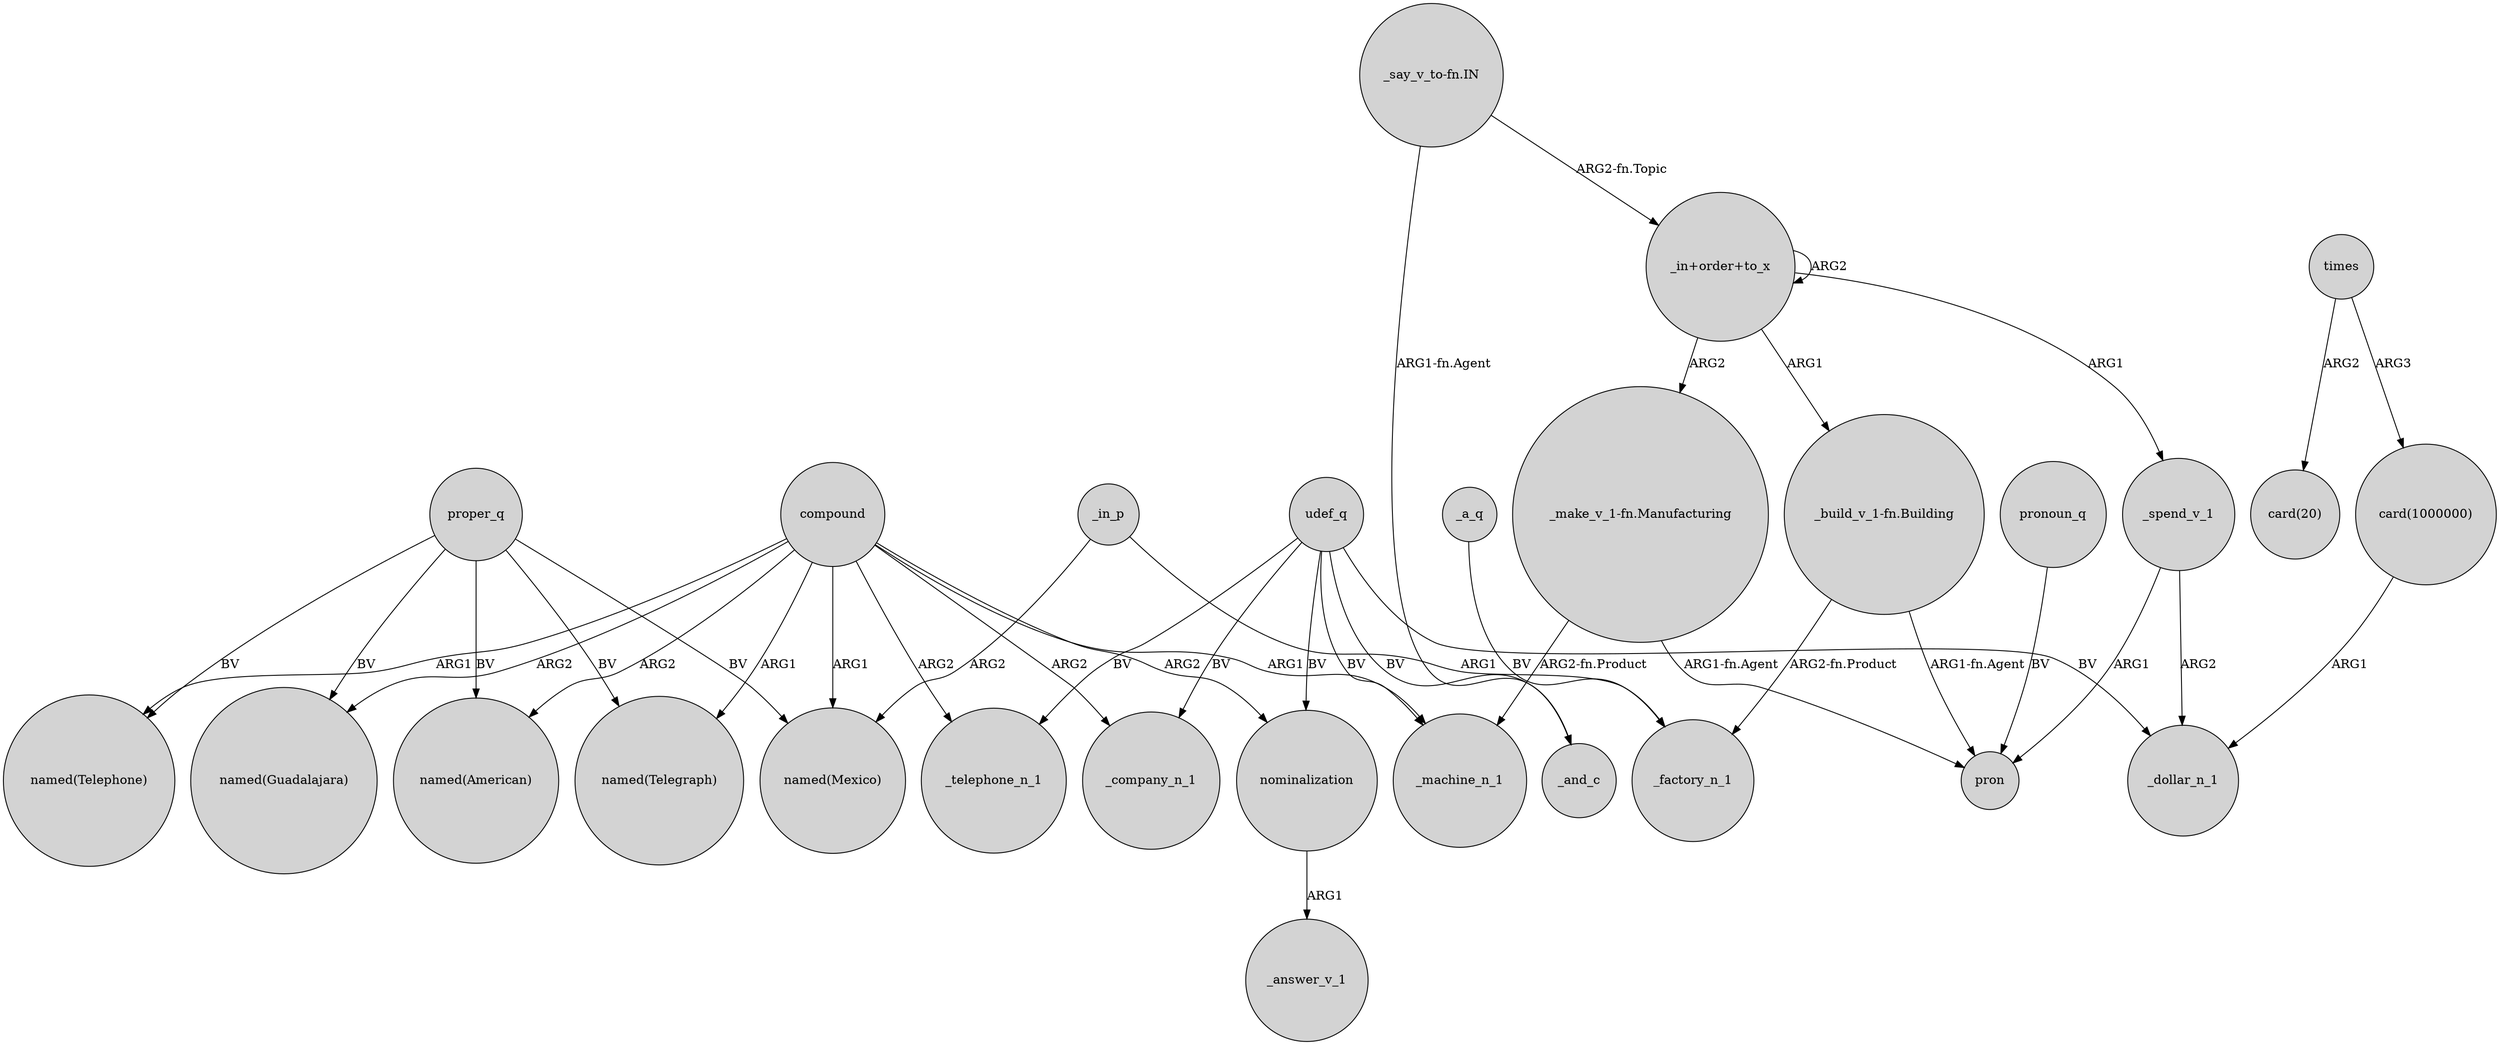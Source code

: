 digraph {
	node [shape=circle style=filled]
	udef_q -> _machine_n_1 [label=BV]
	"card(1000000)" -> _dollar_n_1 [label=ARG1]
	_spend_v_1 -> pron [label=ARG1]
	"_in+order+to_x" -> "_in+order+to_x" [label=ARG2]
	"_say_v_to-fn.IN" -> _and_c [label="ARG1-fn.Agent"]
	compound -> _telephone_n_1 [label=ARG2]
	_in_p -> _factory_n_1 [label=ARG1]
	proper_q -> "named(American)" [label=BV]
	"_build_v_1-fn.Building" -> _factory_n_1 [label="ARG2-fn.Product"]
	udef_q -> _telephone_n_1 [label=BV]
	compound -> _company_n_1 [label=ARG2]
	compound -> "named(Telephone)" [label=ARG1]
	compound -> nominalization [label=ARG2]
	proper_q -> "named(Telegraph)" [label=BV]
	compound -> "named(American)" [label=ARG2]
	compound -> "named(Guadalajara)" [label=ARG2]
	compound -> _machine_n_1 [label=ARG1]
	"_say_v_to-fn.IN" -> "_in+order+to_x" [label="ARG2-fn.Topic"]
	compound -> "named(Telegraph)" [label=ARG1]
	_spend_v_1 -> _dollar_n_1 [label=ARG2]
	proper_q -> "named(Mexico)" [label=BV]
	pronoun_q -> pron [label=BV]
	nominalization -> _answer_v_1 [label=ARG1]
	"_in+order+to_x" -> "_build_v_1-fn.Building" [label=ARG1]
	"_in+order+to_x" -> _spend_v_1 [label=ARG1]
	times -> "card(1000000)" [label=ARG3]
	proper_q -> "named(Telephone)" [label=BV]
	"_in+order+to_x" -> "_make_v_1-fn.Manufacturing" [label=ARG2]
	compound -> "named(Mexico)" [label=ARG1]
	proper_q -> "named(Guadalajara)" [label=BV]
	udef_q -> nominalization [label=BV]
	"_make_v_1-fn.Manufacturing" -> _machine_n_1 [label="ARG2-fn.Product"]
	times -> "card(20)" [label=ARG2]
	"_make_v_1-fn.Manufacturing" -> pron [label="ARG1-fn.Agent"]
	_a_q -> _factory_n_1 [label=BV]
	udef_q -> _and_c [label=BV]
	"_build_v_1-fn.Building" -> pron [label="ARG1-fn.Agent"]
	udef_q -> _company_n_1 [label=BV]
	udef_q -> _dollar_n_1 [label=BV]
	_in_p -> "named(Mexico)" [label=ARG2]
}

